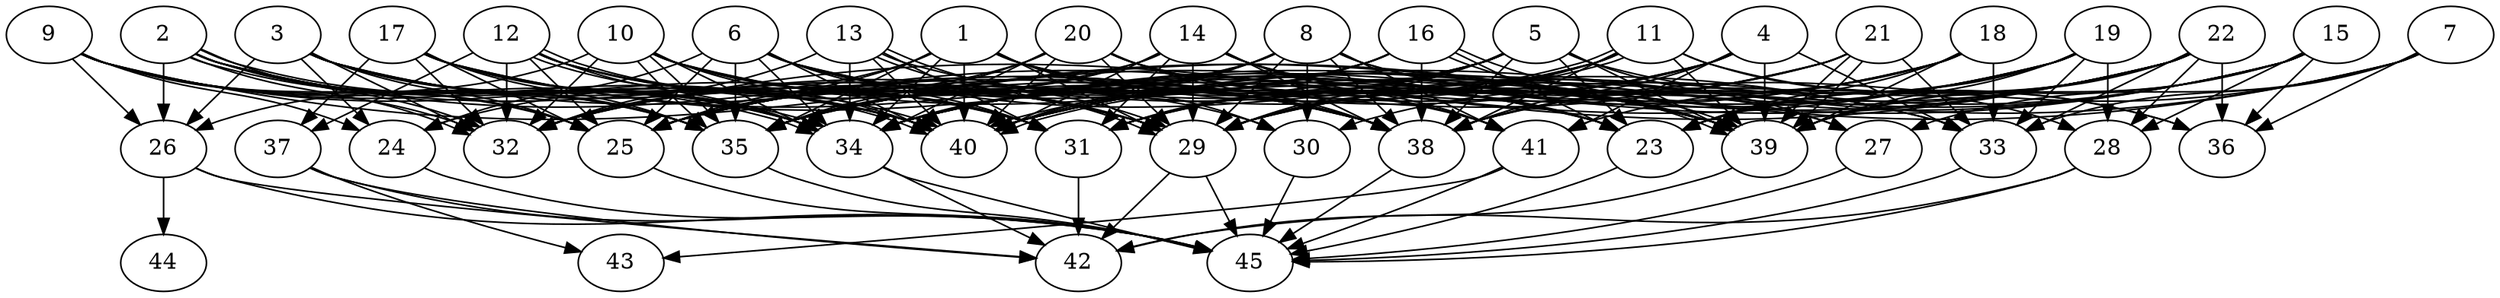 // DAG automatically generated by daggen at Tue Aug  6 16:31:44 2019
// ./daggen --dot -n 45 --ccr 0.5 --fat 0.8 --regular 0.5 --density 0.9 --mindata 5242880 --maxdata 52428800 
digraph G {
  1 [size="13006848", alpha="0.10", expect_size="6503424"] 
  1 -> 23 [size ="6503424"]
  1 -> 25 [size ="6503424"]
  1 -> 29 [size ="6503424"]
  1 -> 30 [size ="6503424"]
  1 -> 32 [size ="6503424"]
  1 -> 33 [size ="6503424"]
  1 -> 34 [size ="6503424"]
  1 -> 35 [size ="6503424"]
  1 -> 38 [size ="6503424"]
  1 -> 40 [size ="6503424"]
  2 [size="96401408", alpha="0.14", expect_size="48200704"] 
  2 -> 25 [size ="48200704"]
  2 -> 26 [size ="48200704"]
  2 -> 29 [size ="48200704"]
  2 -> 32 [size ="48200704"]
  2 -> 32 [size ="48200704"]
  2 -> 34 [size ="48200704"]
  2 -> 34 [size ="48200704"]
  2 -> 35 [size ="48200704"]
  2 -> 38 [size ="48200704"]
  2 -> 40 [size ="48200704"]
  3 [size="73586688", alpha="0.17", expect_size="36793344"] 
  3 -> 24 [size ="36793344"]
  3 -> 25 [size ="36793344"]
  3 -> 26 [size ="36793344"]
  3 -> 29 [size ="36793344"]
  3 -> 31 [size ="36793344"]
  3 -> 32 [size ="36793344"]
  3 -> 34 [size ="36793344"]
  3 -> 35 [size ="36793344"]
  3 -> 38 [size ="36793344"]
  3 -> 40 [size ="36793344"]
  4 [size="66945024", alpha="0.06", expect_size="33472512"] 
  4 -> 25 [size ="33472512"]
  4 -> 29 [size ="33472512"]
  4 -> 31 [size ="33472512"]
  4 -> 33 [size ="33472512"]
  4 -> 35 [size ="33472512"]
  4 -> 38 [size ="33472512"]
  4 -> 39 [size ="33472512"]
  4 -> 41 [size ="33472512"]
  5 [size="33726464", alpha="0.12", expect_size="16863232"] 
  5 -> 23 [size ="16863232"]
  5 -> 25 [size ="16863232"]
  5 -> 27 [size ="16863232"]
  5 -> 29 [size ="16863232"]
  5 -> 31 [size ="16863232"]
  5 -> 32 [size ="16863232"]
  5 -> 34 [size ="16863232"]
  5 -> 35 [size ="16863232"]
  5 -> 36 [size ="16863232"]
  5 -> 38 [size ="16863232"]
  5 -> 39 [size ="16863232"]
  6 [size="45473792", alpha="0.12", expect_size="22736896"] 
  6 -> 23 [size ="22736896"]
  6 -> 24 [size ="22736896"]
  6 -> 25 [size ="22736896"]
  6 -> 29 [size ="22736896"]
  6 -> 30 [size ="22736896"]
  6 -> 31 [size ="22736896"]
  6 -> 33 [size ="22736896"]
  6 -> 34 [size ="22736896"]
  6 -> 35 [size ="22736896"]
  6 -> 40 [size ="22736896"]
  7 [size="43595776", alpha="0.00", expect_size="21797888"] 
  7 -> 27 [size ="21797888"]
  7 -> 33 [size ="21797888"]
  7 -> 35 [size ="21797888"]
  7 -> 36 [size ="21797888"]
  7 -> 38 [size ="21797888"]
  7 -> 40 [size ="21797888"]
  8 [size="55832576", alpha="0.11", expect_size="27916288"] 
  8 -> 27 [size ="27916288"]
  8 -> 29 [size ="27916288"]
  8 -> 30 [size ="27916288"]
  8 -> 32 [size ="27916288"]
  8 -> 34 [size ="27916288"]
  8 -> 35 [size ="27916288"]
  8 -> 38 [size ="27916288"]
  8 -> 39 [size ="27916288"]
  8 -> 40 [size ="27916288"]
  8 -> 41 [size ="27916288"]
  9 [size="30011392", alpha="0.07", expect_size="15005696"] 
  9 -> 24 [size ="15005696"]
  9 -> 25 [size ="15005696"]
  9 -> 26 [size ="15005696"]
  9 -> 31 [size ="15005696"]
  9 -> 32 [size ="15005696"]
  9 -> 34 [size ="15005696"]
  9 -> 35 [size ="15005696"]
  9 -> 39 [size ="15005696"]
  9 -> 40 [size ="15005696"]
  10 [size="37625856", alpha="0.15", expect_size="18812928"] 
  10 -> 26 [size ="18812928"]
  10 -> 29 [size ="18812928"]
  10 -> 31 [size ="18812928"]
  10 -> 32 [size ="18812928"]
  10 -> 34 [size ="18812928"]
  10 -> 35 [size ="18812928"]
  10 -> 35 [size ="18812928"]
  10 -> 38 [size ="18812928"]
  10 -> 39 [size ="18812928"]
  10 -> 40 [size ="18812928"]
  11 [size="81926144", alpha="0.05", expect_size="40963072"] 
  11 -> 28 [size ="40963072"]
  11 -> 29 [size ="40963072"]
  11 -> 31 [size ="40963072"]
  11 -> 32 [size ="40963072"]
  11 -> 34 [size ="40963072"]
  11 -> 36 [size ="40963072"]
  11 -> 38 [size ="40963072"]
  11 -> 39 [size ="40963072"]
  11 -> 40 [size ="40963072"]
  11 -> 40 [size ="40963072"]
  12 [size="35092480", alpha="0.10", expect_size="17546240"] 
  12 -> 25 [size ="17546240"]
  12 -> 29 [size ="17546240"]
  12 -> 31 [size ="17546240"]
  12 -> 32 [size ="17546240"]
  12 -> 34 [size ="17546240"]
  12 -> 37 [size ="17546240"]
  12 -> 38 [size ="17546240"]
  12 -> 40 [size ="17546240"]
  12 -> 40 [size ="17546240"]
  13 [size="101339136", alpha="0.06", expect_size="50669568"] 
  13 -> 29 [size ="50669568"]
  13 -> 29 [size ="50669568"]
  13 -> 31 [size ="50669568"]
  13 -> 32 [size ="50669568"]
  13 -> 34 [size ="50669568"]
  13 -> 40 [size ="50669568"]
  13 -> 41 [size ="50669568"]
  14 [size="86157312", alpha="0.02", expect_size="43078656"] 
  14 -> 23 [size ="43078656"]
  14 -> 24 [size ="43078656"]
  14 -> 29 [size ="43078656"]
  14 -> 31 [size ="43078656"]
  14 -> 35 [size ="43078656"]
  14 -> 38 [size ="43078656"]
  14 -> 39 [size ="43078656"]
  14 -> 40 [size ="43078656"]
  14 -> 41 [size ="43078656"]
  15 [size="22378496", alpha="0.17", expect_size="11189248"] 
  15 -> 23 [size ="11189248"]
  15 -> 28 [size ="11189248"]
  15 -> 29 [size ="11189248"]
  15 -> 31 [size ="11189248"]
  15 -> 34 [size ="11189248"]
  15 -> 36 [size ="11189248"]
  15 -> 39 [size ="11189248"]
  15 -> 40 [size ="11189248"]
  16 [size="77332480", alpha="0.09", expect_size="38666240"] 
  16 -> 23 [size ="38666240"]
  16 -> 25 [size ="38666240"]
  16 -> 34 [size ="38666240"]
  16 -> 35 [size ="38666240"]
  16 -> 38 [size ="38666240"]
  16 -> 39 [size ="38666240"]
  16 -> 39 [size ="38666240"]
  16 -> 40 [size ="38666240"]
  17 [size="39141376", alpha="0.13", expect_size="19570688"] 
  17 -> 23 [size ="19570688"]
  17 -> 25 [size ="19570688"]
  17 -> 32 [size ="19570688"]
  17 -> 34 [size ="19570688"]
  17 -> 35 [size ="19570688"]
  17 -> 37 [size ="19570688"]
  17 -> 39 [size ="19570688"]
  17 -> 40 [size ="19570688"]
  18 [size="39684096", alpha="0.03", expect_size="19842048"] 
  18 -> 23 [size ="19842048"]
  18 -> 29 [size ="19842048"]
  18 -> 30 [size ="19842048"]
  18 -> 33 [size ="19842048"]
  18 -> 34 [size ="19842048"]
  18 -> 38 [size ="19842048"]
  18 -> 39 [size ="19842048"]
  18 -> 40 [size ="19842048"]
  19 [size="92561408", alpha="0.20", expect_size="46280704"] 
  19 -> 23 [size ="46280704"]
  19 -> 25 [size ="46280704"]
  19 -> 28 [size ="46280704"]
  19 -> 33 [size ="46280704"]
  19 -> 34 [size ="46280704"]
  19 -> 38 [size ="46280704"]
  19 -> 39 [size ="46280704"]
  19 -> 40 [size ="46280704"]
  20 [size="31367168", alpha="0.07", expect_size="15683584"] 
  20 -> 23 [size ="15683584"]
  20 -> 25 [size ="15683584"]
  20 -> 29 [size ="15683584"]
  20 -> 34 [size ="15683584"]
  20 -> 35 [size ="15683584"]
  20 -> 38 [size ="15683584"]
  20 -> 39 [size ="15683584"]
  20 -> 40 [size ="15683584"]
  20 -> 41 [size ="15683584"]
  21 [size="103976960", alpha="0.16", expect_size="51988480"] 
  21 -> 25 [size ="51988480"]
  21 -> 29 [size ="51988480"]
  21 -> 31 [size ="51988480"]
  21 -> 33 [size ="51988480"]
  21 -> 34 [size ="51988480"]
  21 -> 39 [size ="51988480"]
  21 -> 39 [size ="51988480"]
  22 [size="32995328", alpha="0.02", expect_size="16497664"] 
  22 -> 23 [size ="16497664"]
  22 -> 28 [size ="16497664"]
  22 -> 29 [size ="16497664"]
  22 -> 31 [size ="16497664"]
  22 -> 32 [size ="16497664"]
  22 -> 33 [size ="16497664"]
  22 -> 34 [size ="16497664"]
  22 -> 35 [size ="16497664"]
  22 -> 36 [size ="16497664"]
  22 -> 38 [size ="16497664"]
  22 -> 39 [size ="16497664"]
  22 -> 41 [size ="16497664"]
  23 [size="78804992", alpha="0.02", expect_size="39402496"] 
  23 -> 45 [size ="39402496"]
  24 [size="11350016", alpha="0.14", expect_size="5675008"] 
  24 -> 45 [size ="5675008"]
  25 [size="20869120", alpha="0.10", expect_size="10434560"] 
  25 -> 45 [size ="10434560"]
  26 [size="102531072", alpha="0.14", expect_size="51265536"] 
  26 -> 42 [size ="51265536"]
  26 -> 44 [size ="51265536"]
  26 -> 45 [size ="51265536"]
  27 [size="48605184", alpha="0.05", expect_size="24302592"] 
  27 -> 45 [size ="24302592"]
  28 [size="17160192", alpha="0.06", expect_size="8580096"] 
  28 -> 42 [size ="8580096"]
  28 -> 45 [size ="8580096"]
  29 [size="31076352", alpha="0.11", expect_size="15538176"] 
  29 -> 42 [size ="15538176"]
  29 -> 45 [size ="15538176"]
  30 [size="29143040", alpha="0.02", expect_size="14571520"] 
  30 -> 45 [size ="14571520"]
  31 [size="63494144", alpha="0.07", expect_size="31747072"] 
  31 -> 42 [size ="31747072"]
  32 [size="42276864", alpha="0.18", expect_size="21138432"] 
  33 [size="51406848", alpha="0.09", expect_size="25703424"] 
  33 -> 45 [size ="25703424"]
  34 [size="59617280", alpha="0.15", expect_size="29808640"] 
  34 -> 42 [size ="29808640"]
  34 -> 45 [size ="29808640"]
  35 [size="28993536", alpha="0.04", expect_size="14496768"] 
  35 -> 45 [size ="14496768"]
  36 [size="77152256", alpha="0.07", expect_size="38576128"] 
  37 [size="50335744", alpha="0.16", expect_size="25167872"] 
  37 -> 42 [size ="25167872"]
  37 -> 43 [size ="25167872"]
  37 -> 45 [size ="25167872"]
  38 [size="76029952", alpha="0.11", expect_size="38014976"] 
  38 -> 45 [size ="38014976"]
  39 [size="10838016", alpha="0.04", expect_size="5419008"] 
  39 -> 42 [size ="5419008"]
  40 [size="63031296", alpha="0.01", expect_size="31515648"] 
  41 [size="71008256", alpha="0.18", expect_size="35504128"] 
  41 -> 43 [size ="35504128"]
  41 -> 45 [size ="35504128"]
  42 [size="11837440", alpha="0.19", expect_size="5918720"] 
  43 [size="98871296", alpha="0.15", expect_size="49435648"] 
  44 [size="45477888", alpha="0.12", expect_size="22738944"] 
  45 [size="21700608", alpha="0.10", expect_size="10850304"] 
}
